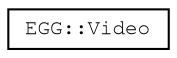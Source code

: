 digraph "Graphical Class Hierarchy"
{
 // LATEX_PDF_SIZE
  edge [fontname="FreeMono",fontsize="10",labelfontname="FreeMono",labelfontsize="10"];
  node [fontname="FreeMono",fontsize="10",shape=record];
  rankdir="LR";
  Node0 [label="EGG::Video",height=0.2,width=0.4,color="black", fillcolor="white", style="filled",URL="$class_e_g_g_1_1_video.html",tooltip=" "];
}
